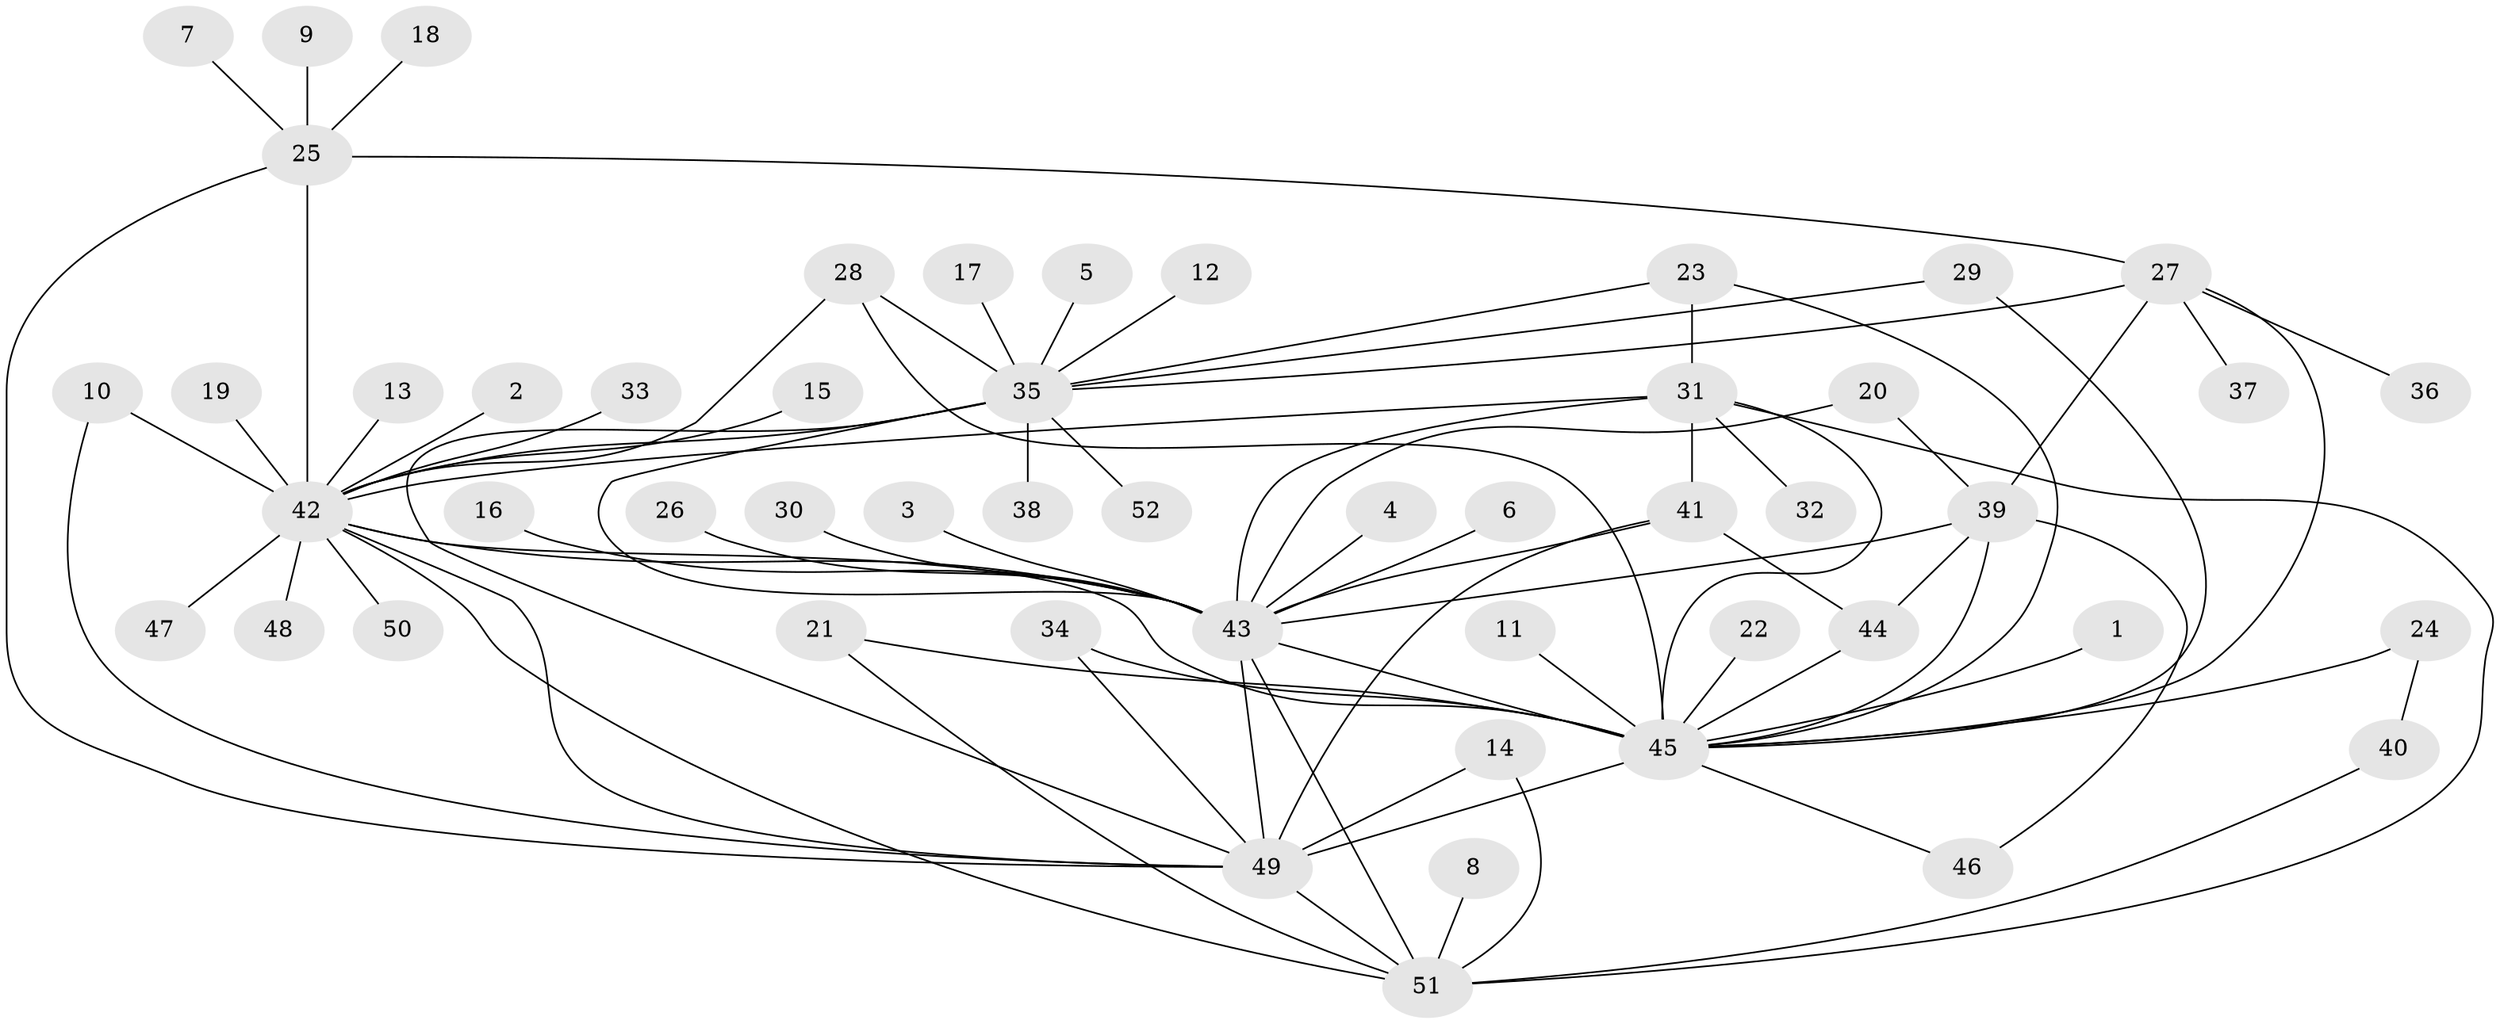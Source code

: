// original degree distribution, {21: 0.009708737864077669, 25: 0.009708737864077669, 8: 0.019417475728155338, 5: 0.04854368932038835, 11: 0.02912621359223301, 1: 0.4174757281553398, 2: 0.24271844660194175, 7: 0.02912621359223301, 6: 0.019417475728155338, 4: 0.11650485436893204, 3: 0.05825242718446602}
// Generated by graph-tools (version 1.1) at 2025/49/03/09/25 03:49:50]
// undirected, 52 vertices, 82 edges
graph export_dot {
graph [start="1"]
  node [color=gray90,style=filled];
  1;
  2;
  3;
  4;
  5;
  6;
  7;
  8;
  9;
  10;
  11;
  12;
  13;
  14;
  15;
  16;
  17;
  18;
  19;
  20;
  21;
  22;
  23;
  24;
  25;
  26;
  27;
  28;
  29;
  30;
  31;
  32;
  33;
  34;
  35;
  36;
  37;
  38;
  39;
  40;
  41;
  42;
  43;
  44;
  45;
  46;
  47;
  48;
  49;
  50;
  51;
  52;
  1 -- 45 [weight=1.0];
  2 -- 42 [weight=1.0];
  3 -- 43 [weight=1.0];
  4 -- 43 [weight=1.0];
  5 -- 35 [weight=1.0];
  6 -- 43 [weight=1.0];
  7 -- 25 [weight=1.0];
  8 -- 51 [weight=1.0];
  9 -- 25 [weight=1.0];
  10 -- 42 [weight=1.0];
  10 -- 49 [weight=1.0];
  11 -- 45 [weight=1.0];
  12 -- 35 [weight=1.0];
  13 -- 42 [weight=1.0];
  14 -- 49 [weight=1.0];
  14 -- 51 [weight=1.0];
  15 -- 42 [weight=1.0];
  16 -- 43 [weight=1.0];
  17 -- 35 [weight=1.0];
  18 -- 25 [weight=1.0];
  19 -- 42 [weight=1.0];
  20 -- 39 [weight=1.0];
  20 -- 43 [weight=1.0];
  21 -- 45 [weight=1.0];
  21 -- 51 [weight=1.0];
  22 -- 45 [weight=1.0];
  23 -- 31 [weight=1.0];
  23 -- 35 [weight=1.0];
  23 -- 45 [weight=1.0];
  24 -- 40 [weight=1.0];
  24 -- 45 [weight=1.0];
  25 -- 27 [weight=1.0];
  25 -- 42 [weight=2.0];
  25 -- 49 [weight=1.0];
  26 -- 43 [weight=1.0];
  27 -- 35 [weight=1.0];
  27 -- 36 [weight=1.0];
  27 -- 37 [weight=1.0];
  27 -- 39 [weight=1.0];
  27 -- 45 [weight=1.0];
  28 -- 35 [weight=1.0];
  28 -- 42 [weight=1.0];
  28 -- 45 [weight=1.0];
  29 -- 35 [weight=1.0];
  29 -- 45 [weight=1.0];
  30 -- 43 [weight=1.0];
  31 -- 32 [weight=1.0];
  31 -- 41 [weight=1.0];
  31 -- 42 [weight=1.0];
  31 -- 43 [weight=2.0];
  31 -- 45 [weight=1.0];
  31 -- 51 [weight=1.0];
  33 -- 42 [weight=1.0];
  34 -- 45 [weight=1.0];
  34 -- 49 [weight=1.0];
  35 -- 38 [weight=1.0];
  35 -- 42 [weight=2.0];
  35 -- 43 [weight=4.0];
  35 -- 49 [weight=1.0];
  35 -- 52 [weight=1.0];
  39 -- 43 [weight=1.0];
  39 -- 44 [weight=1.0];
  39 -- 45 [weight=3.0];
  39 -- 46 [weight=1.0];
  40 -- 51 [weight=1.0];
  41 -- 43 [weight=1.0];
  41 -- 44 [weight=1.0];
  41 -- 49 [weight=1.0];
  42 -- 43 [weight=1.0];
  42 -- 45 [weight=2.0];
  42 -- 47 [weight=1.0];
  42 -- 48 [weight=1.0];
  42 -- 49 [weight=1.0];
  42 -- 50 [weight=1.0];
  42 -- 51 [weight=1.0];
  43 -- 45 [weight=2.0];
  43 -- 49 [weight=1.0];
  43 -- 51 [weight=1.0];
  44 -- 45 [weight=1.0];
  45 -- 46 [weight=1.0];
  45 -- 49 [weight=3.0];
  49 -- 51 [weight=1.0];
}
